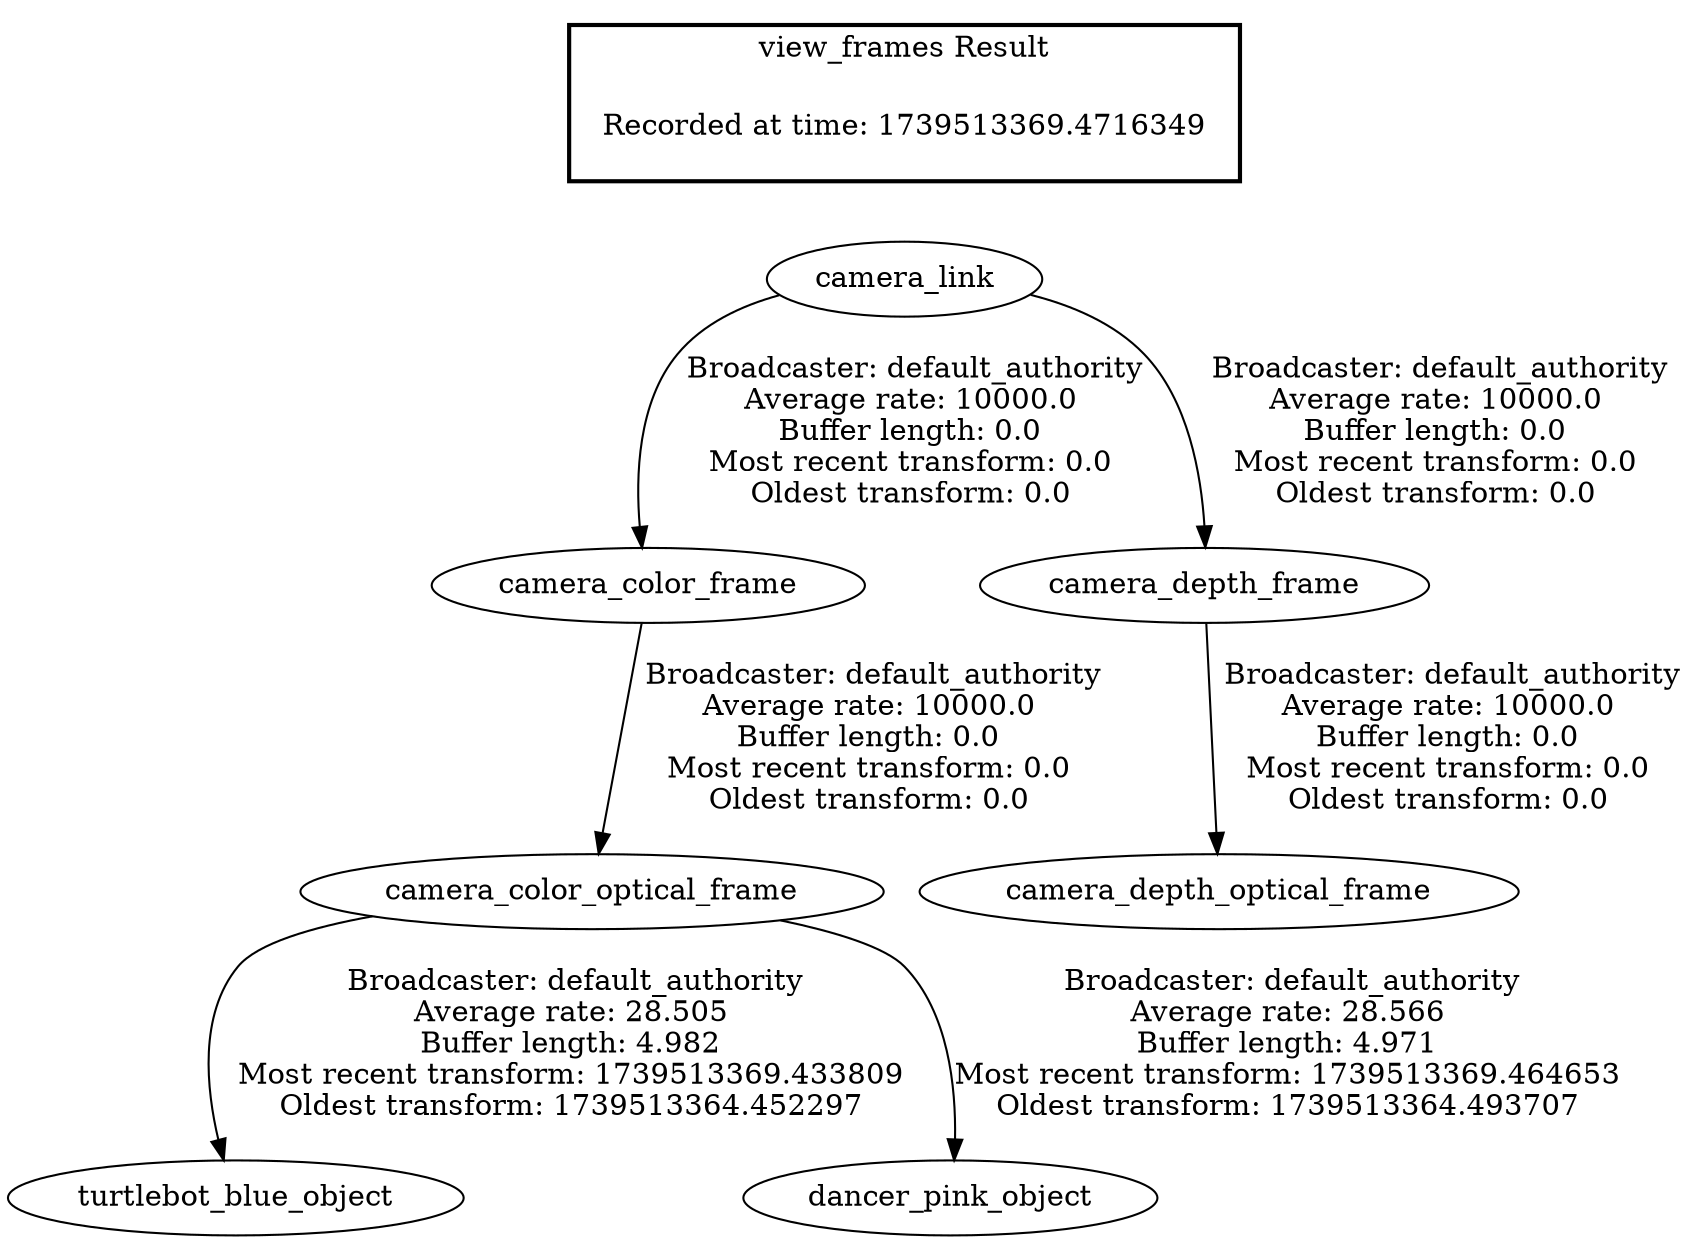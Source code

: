 digraph G {
"camera_color_optical_frame" -> "turtlebot_blue_object"[label=" Broadcaster: default_authority\nAverage rate: 28.505\nBuffer length: 4.982\nMost recent transform: 1739513369.433809\nOldest transform: 1739513364.452297\n"];
"camera_color_frame" -> "camera_color_optical_frame"[label=" Broadcaster: default_authority\nAverage rate: 10000.0\nBuffer length: 0.0\nMost recent transform: 0.0\nOldest transform: 0.0\n"];
"camera_link" -> "camera_depth_frame"[label=" Broadcaster: default_authority\nAverage rate: 10000.0\nBuffer length: 0.0\nMost recent transform: 0.0\nOldest transform: 0.0\n"];
"camera_depth_frame" -> "camera_depth_optical_frame"[label=" Broadcaster: default_authority\nAverage rate: 10000.0\nBuffer length: 0.0\nMost recent transform: 0.0\nOldest transform: 0.0\n"];
"camera_link" -> "camera_color_frame"[label=" Broadcaster: default_authority\nAverage rate: 10000.0\nBuffer length: 0.0\nMost recent transform: 0.0\nOldest transform: 0.0\n"];
"camera_color_optical_frame" -> "dancer_pink_object"[label=" Broadcaster: default_authority\nAverage rate: 28.566\nBuffer length: 4.971\nMost recent transform: 1739513369.464653\nOldest transform: 1739513364.493707\n"];
edge [style=invis];
 subgraph cluster_legend { style=bold; color=black; label ="view_frames Result";
"Recorded at time: 1739513369.4716349"[ shape=plaintext ] ;
}->"camera_link";
}